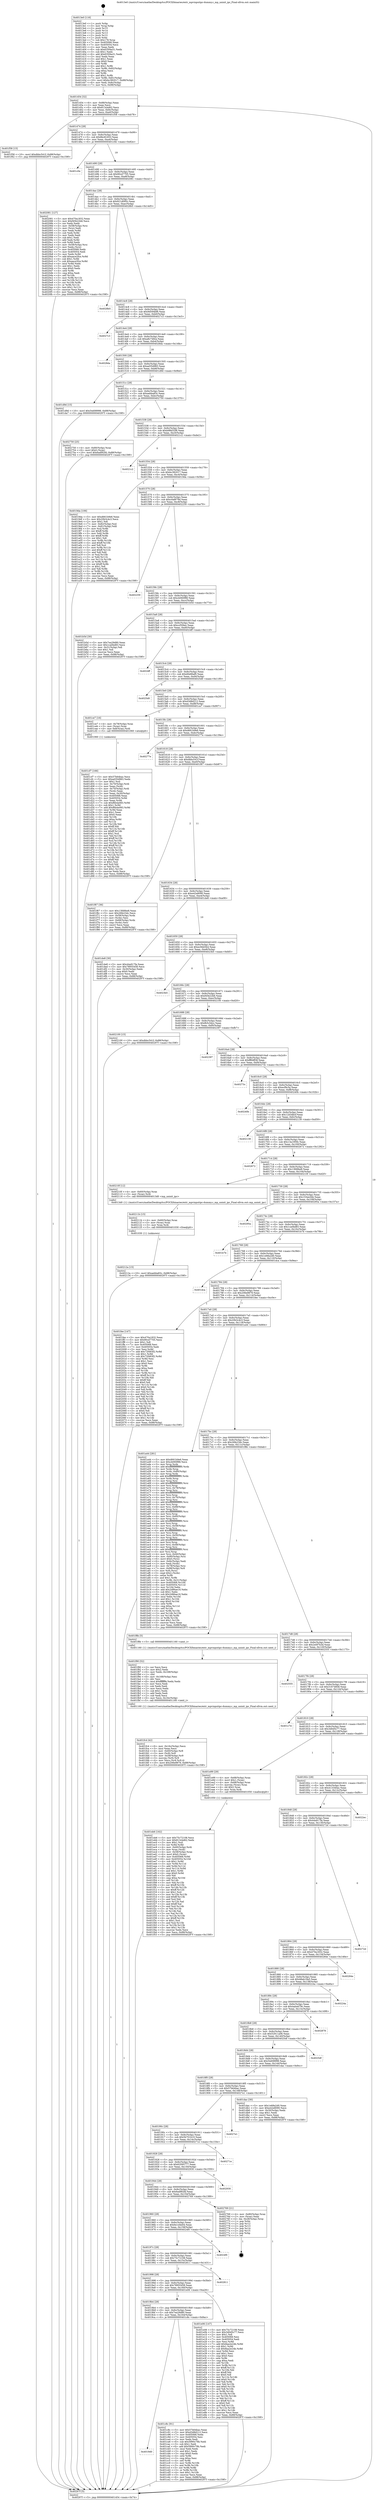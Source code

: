 digraph "0x4013e0" {
  label = "0x4013e0 (/mnt/c/Users/mathe/Desktop/tcc/POCII/binaries/extr_mpvinputipc-dummy.c_mp_uninit_ipc_Final-ollvm.out::main(0))"
  labelloc = "t"
  node[shape=record]

  Entry [label="",width=0.3,height=0.3,shape=circle,fillcolor=black,style=filled]
  "0x401454" [label="{
     0x401454 [32]\l
     | [instrs]\l
     &nbsp;&nbsp;0x401454 \<+6\>: mov -0x88(%rbp),%eax\l
     &nbsp;&nbsp;0x40145a \<+2\>: mov %eax,%ecx\l
     &nbsp;&nbsp;0x40145c \<+6\>: sub $0x813cbd62,%ecx\l
     &nbsp;&nbsp;0x401462 \<+6\>: mov %eax,-0x9c(%rbp)\l
     &nbsp;&nbsp;0x401468 \<+6\>: mov %ecx,-0xa0(%rbp)\l
     &nbsp;&nbsp;0x40146e \<+6\>: je 0000000000401f58 \<main+0xb78\>\l
  }"]
  "0x401f58" [label="{
     0x401f58 [15]\l
     | [instrs]\l
     &nbsp;&nbsp;0x401f58 \<+10\>: movl $0xdbbc541f,-0x88(%rbp)\l
     &nbsp;&nbsp;0x401f62 \<+5\>: jmp 000000000040297f \<main+0x159f\>\l
  }"]
  "0x401474" [label="{
     0x401474 [28]\l
     | [instrs]\l
     &nbsp;&nbsp;0x401474 \<+5\>: jmp 0000000000401479 \<main+0x99\>\l
     &nbsp;&nbsp;0x401479 \<+6\>: mov -0x9c(%rbp),%eax\l
     &nbsp;&nbsp;0x40147f \<+5\>: sub $0x8bc81653,%eax\l
     &nbsp;&nbsp;0x401484 \<+6\>: mov %eax,-0xa4(%rbp)\l
     &nbsp;&nbsp;0x40148a \<+6\>: je 0000000000401c0e \<main+0x82e\>\l
  }"]
  Exit [label="",width=0.3,height=0.3,shape=circle,fillcolor=black,style=filled,peripheries=2]
  "0x401c0e" [label="{
     0x401c0e\l
  }", style=dashed]
  "0x401490" [label="{
     0x401490 [28]\l
     | [instrs]\l
     &nbsp;&nbsp;0x401490 \<+5\>: jmp 0000000000401495 \<main+0xb5\>\l
     &nbsp;&nbsp;0x401495 \<+6\>: mov -0x9c(%rbp),%eax\l
     &nbsp;&nbsp;0x40149b \<+5\>: sub $0x90cd7705,%eax\l
     &nbsp;&nbsp;0x4014a0 \<+6\>: mov %eax,-0xa8(%rbp)\l
     &nbsp;&nbsp;0x4014a6 \<+6\>: je 0000000000402081 \<main+0xca1\>\l
  }"]
  "0x40212a" [label="{
     0x40212a [15]\l
     | [instrs]\l
     &nbsp;&nbsp;0x40212a \<+10\>: movl $0xaebba83c,-0x88(%rbp)\l
     &nbsp;&nbsp;0x402134 \<+5\>: jmp 000000000040297f \<main+0x159f\>\l
  }"]
  "0x402081" [label="{
     0x402081 [127]\l
     | [instrs]\l
     &nbsp;&nbsp;0x402081 \<+5\>: mov $0x470a1832,%eax\l
     &nbsp;&nbsp;0x402086 \<+5\>: mov $0xf45b22b6,%ecx\l
     &nbsp;&nbsp;0x40208b \<+2\>: xor %edx,%edx\l
     &nbsp;&nbsp;0x40208d \<+4\>: mov -0x58(%rbp),%rsi\l
     &nbsp;&nbsp;0x402091 \<+2\>: mov (%rsi),%edi\l
     &nbsp;&nbsp;0x402093 \<+3\>: mov %edx,%r8d\l
     &nbsp;&nbsp;0x402096 \<+3\>: sub %edi,%r8d\l
     &nbsp;&nbsp;0x402099 \<+2\>: mov %edx,%edi\l
     &nbsp;&nbsp;0x40209b \<+3\>: sub $0x1,%edi\l
     &nbsp;&nbsp;0x40209e \<+3\>: add %edi,%r8d\l
     &nbsp;&nbsp;0x4020a1 \<+3\>: sub %r8d,%edx\l
     &nbsp;&nbsp;0x4020a4 \<+4\>: mov -0x58(%rbp),%rsi\l
     &nbsp;&nbsp;0x4020a8 \<+2\>: mov %edx,(%rsi)\l
     &nbsp;&nbsp;0x4020aa \<+7\>: mov 0x405068,%edx\l
     &nbsp;&nbsp;0x4020b1 \<+7\>: mov 0x405054,%edi\l
     &nbsp;&nbsp;0x4020b8 \<+3\>: mov %edx,%r8d\l
     &nbsp;&nbsp;0x4020bb \<+7\>: add $0xaace2fce,%r8d\l
     &nbsp;&nbsp;0x4020c2 \<+4\>: sub $0x1,%r8d\l
     &nbsp;&nbsp;0x4020c6 \<+7\>: sub $0xaace2fce,%r8d\l
     &nbsp;&nbsp;0x4020cd \<+4\>: imul %r8d,%edx\l
     &nbsp;&nbsp;0x4020d1 \<+3\>: and $0x1,%edx\l
     &nbsp;&nbsp;0x4020d4 \<+3\>: cmp $0x0,%edx\l
     &nbsp;&nbsp;0x4020d7 \<+4\>: sete %r9b\l
     &nbsp;&nbsp;0x4020db \<+3\>: cmp $0xa,%edi\l
     &nbsp;&nbsp;0x4020de \<+4\>: setl %r10b\l
     &nbsp;&nbsp;0x4020e2 \<+3\>: mov %r9b,%r11b\l
     &nbsp;&nbsp;0x4020e5 \<+3\>: and %r10b,%r11b\l
     &nbsp;&nbsp;0x4020e8 \<+3\>: xor %r10b,%r9b\l
     &nbsp;&nbsp;0x4020eb \<+3\>: or %r9b,%r11b\l
     &nbsp;&nbsp;0x4020ee \<+4\>: test $0x1,%r11b\l
     &nbsp;&nbsp;0x4020f2 \<+3\>: cmovne %ecx,%eax\l
     &nbsp;&nbsp;0x4020f5 \<+6\>: mov %eax,-0x88(%rbp)\l
     &nbsp;&nbsp;0x4020fb \<+5\>: jmp 000000000040297f \<main+0x159f\>\l
  }"]
  "0x4014ac" [label="{
     0x4014ac [28]\l
     | [instrs]\l
     &nbsp;&nbsp;0x4014ac \<+5\>: jmp 00000000004014b1 \<main+0xd1\>\l
     &nbsp;&nbsp;0x4014b1 \<+6\>: mov -0x9c(%rbp),%eax\l
     &nbsp;&nbsp;0x4014b7 \<+5\>: sub $0x921d095c,%eax\l
     &nbsp;&nbsp;0x4014bc \<+6\>: mov %eax,-0xac(%rbp)\l
     &nbsp;&nbsp;0x4014c2 \<+6\>: je 00000000004028b5 \<main+0x14d5\>\l
  }"]
  "0x40211b" [label="{
     0x40211b [15]\l
     | [instrs]\l
     &nbsp;&nbsp;0x40211b \<+4\>: mov -0x60(%rbp),%rax\l
     &nbsp;&nbsp;0x40211f \<+3\>: mov (%rax),%rax\l
     &nbsp;&nbsp;0x402122 \<+3\>: mov %rax,%rdi\l
     &nbsp;&nbsp;0x402125 \<+5\>: call 0000000000401030 \<free@plt\>\l
     | [calls]\l
     &nbsp;&nbsp;0x401030 \{1\} (unknown)\l
  }"]
  "0x4028b5" [label="{
     0x4028b5\l
  }", style=dashed]
  "0x4014c8" [label="{
     0x4014c8 [28]\l
     | [instrs]\l
     &nbsp;&nbsp;0x4014c8 \<+5\>: jmp 00000000004014cd \<main+0xed\>\l
     &nbsp;&nbsp;0x4014cd \<+6\>: mov -0x9c(%rbp),%eax\l
     &nbsp;&nbsp;0x4014d3 \<+5\>: sub $0x9d594bf6,%eax\l
     &nbsp;&nbsp;0x4014d8 \<+6\>: mov %eax,-0xb0(%rbp)\l
     &nbsp;&nbsp;0x4014de \<+6\>: je 00000000004027c3 \<main+0x13e3\>\l
  }"]
  "0x401fc4" [label="{
     0x401fc4 [42]\l
     | [instrs]\l
     &nbsp;&nbsp;0x401fc4 \<+6\>: mov -0x16c(%rbp),%ecx\l
     &nbsp;&nbsp;0x401fca \<+3\>: imul %eax,%ecx\l
     &nbsp;&nbsp;0x401fcd \<+4\>: mov -0x60(%rbp),%r8\l
     &nbsp;&nbsp;0x401fd1 \<+3\>: mov (%r8),%r8\l
     &nbsp;&nbsp;0x401fd4 \<+4\>: mov -0x58(%rbp),%r9\l
     &nbsp;&nbsp;0x401fd8 \<+3\>: movslq (%r9),%r9\l
     &nbsp;&nbsp;0x401fdb \<+4\>: mov %ecx,(%r8,%r9,4)\l
     &nbsp;&nbsp;0x401fdf \<+10\>: movl $0x206e9879,-0x88(%rbp)\l
     &nbsp;&nbsp;0x401fe9 \<+5\>: jmp 000000000040297f \<main+0x159f\>\l
  }"]
  "0x4027c3" [label="{
     0x4027c3\l
  }", style=dashed]
  "0x4014e4" [label="{
     0x4014e4 [28]\l
     | [instrs]\l
     &nbsp;&nbsp;0x4014e4 \<+5\>: jmp 00000000004014e9 \<main+0x109\>\l
     &nbsp;&nbsp;0x4014e9 \<+6\>: mov -0x9c(%rbp),%eax\l
     &nbsp;&nbsp;0x4014ef \<+5\>: sub $0xa8c749ce,%eax\l
     &nbsp;&nbsp;0x4014f4 \<+6\>: mov %eax,-0xb4(%rbp)\l
     &nbsp;&nbsp;0x4014fa \<+6\>: je 00000000004028da \<main+0x14fa\>\l
  }"]
  "0x401f90" [label="{
     0x401f90 [52]\l
     | [instrs]\l
     &nbsp;&nbsp;0x401f90 \<+2\>: xor %ecx,%ecx\l
     &nbsp;&nbsp;0x401f92 \<+5\>: mov $0x2,%edx\l
     &nbsp;&nbsp;0x401f97 \<+6\>: mov %edx,-0x168(%rbp)\l
     &nbsp;&nbsp;0x401f9d \<+1\>: cltd\l
     &nbsp;&nbsp;0x401f9e \<+6\>: mov -0x168(%rbp),%esi\l
     &nbsp;&nbsp;0x401fa4 \<+2\>: idiv %esi\l
     &nbsp;&nbsp;0x401fa6 \<+6\>: imul $0xfffffffe,%edx,%edx\l
     &nbsp;&nbsp;0x401fac \<+2\>: mov %ecx,%edi\l
     &nbsp;&nbsp;0x401fae \<+2\>: sub %edx,%edi\l
     &nbsp;&nbsp;0x401fb0 \<+2\>: mov %ecx,%edx\l
     &nbsp;&nbsp;0x401fb2 \<+3\>: sub $0x1,%edx\l
     &nbsp;&nbsp;0x401fb5 \<+2\>: add %edx,%edi\l
     &nbsp;&nbsp;0x401fb7 \<+2\>: sub %edi,%ecx\l
     &nbsp;&nbsp;0x401fb9 \<+6\>: mov %ecx,-0x16c(%rbp)\l
     &nbsp;&nbsp;0x401fbf \<+5\>: call 0000000000401160 \<next_i\>\l
     | [calls]\l
     &nbsp;&nbsp;0x401160 \{1\} (/mnt/c/Users/mathe/Desktop/tcc/POCII/binaries/extr_mpvinputipc-dummy.c_mp_uninit_ipc_Final-ollvm.out::next_i)\l
  }"]
  "0x4028da" [label="{
     0x4028da\l
  }", style=dashed]
  "0x401500" [label="{
     0x401500 [28]\l
     | [instrs]\l
     &nbsp;&nbsp;0x401500 \<+5\>: jmp 0000000000401505 \<main+0x125\>\l
     &nbsp;&nbsp;0x401505 \<+6\>: mov -0x9c(%rbp),%eax\l
     &nbsp;&nbsp;0x40150b \<+5\>: sub $0xad35d983,%eax\l
     &nbsp;&nbsp;0x401510 \<+6\>: mov %eax,-0xb8(%rbp)\l
     &nbsp;&nbsp;0x401516 \<+6\>: je 0000000000401d9d \<main+0x9bd\>\l
  }"]
  "0x401eb6" [label="{
     0x401eb6 [162]\l
     | [instrs]\l
     &nbsp;&nbsp;0x401eb6 \<+5\>: mov $0x75c72108,%ecx\l
     &nbsp;&nbsp;0x401ebb \<+5\>: mov $0x813cbd62,%edx\l
     &nbsp;&nbsp;0x401ec0 \<+3\>: mov $0x1,%sil\l
     &nbsp;&nbsp;0x401ec3 \<+3\>: xor %r8d,%r8d\l
     &nbsp;&nbsp;0x401ec6 \<+4\>: mov -0x60(%rbp),%rdi\l
     &nbsp;&nbsp;0x401eca \<+3\>: mov %rax,(%rdi)\l
     &nbsp;&nbsp;0x401ecd \<+4\>: mov -0x58(%rbp),%rax\l
     &nbsp;&nbsp;0x401ed1 \<+6\>: movl $0x0,(%rax)\l
     &nbsp;&nbsp;0x401ed7 \<+8\>: mov 0x405068,%r9d\l
     &nbsp;&nbsp;0x401edf \<+8\>: mov 0x405054,%r10d\l
     &nbsp;&nbsp;0x401ee7 \<+4\>: sub $0x1,%r8d\l
     &nbsp;&nbsp;0x401eeb \<+3\>: mov %r9d,%r11d\l
     &nbsp;&nbsp;0x401eee \<+3\>: add %r8d,%r11d\l
     &nbsp;&nbsp;0x401ef1 \<+4\>: imul %r11d,%r9d\l
     &nbsp;&nbsp;0x401ef5 \<+4\>: and $0x1,%r9d\l
     &nbsp;&nbsp;0x401ef9 \<+4\>: cmp $0x0,%r9d\l
     &nbsp;&nbsp;0x401efd \<+3\>: sete %bl\l
     &nbsp;&nbsp;0x401f00 \<+4\>: cmp $0xa,%r10d\l
     &nbsp;&nbsp;0x401f04 \<+4\>: setl %r14b\l
     &nbsp;&nbsp;0x401f08 \<+3\>: mov %bl,%r15b\l
     &nbsp;&nbsp;0x401f0b \<+4\>: xor $0xff,%r15b\l
     &nbsp;&nbsp;0x401f0f \<+3\>: mov %r14b,%r12b\l
     &nbsp;&nbsp;0x401f12 \<+4\>: xor $0xff,%r12b\l
     &nbsp;&nbsp;0x401f16 \<+4\>: xor $0x1,%sil\l
     &nbsp;&nbsp;0x401f1a \<+3\>: mov %r15b,%r13b\l
     &nbsp;&nbsp;0x401f1d \<+4\>: and $0xff,%r13b\l
     &nbsp;&nbsp;0x401f21 \<+3\>: and %sil,%bl\l
     &nbsp;&nbsp;0x401f24 \<+3\>: mov %r12b,%al\l
     &nbsp;&nbsp;0x401f27 \<+2\>: and $0xff,%al\l
     &nbsp;&nbsp;0x401f29 \<+3\>: and %sil,%r14b\l
     &nbsp;&nbsp;0x401f2c \<+3\>: or %bl,%r13b\l
     &nbsp;&nbsp;0x401f2f \<+3\>: or %r14b,%al\l
     &nbsp;&nbsp;0x401f32 \<+3\>: xor %al,%r13b\l
     &nbsp;&nbsp;0x401f35 \<+3\>: or %r12b,%r15b\l
     &nbsp;&nbsp;0x401f38 \<+4\>: xor $0xff,%r15b\l
     &nbsp;&nbsp;0x401f3c \<+4\>: or $0x1,%sil\l
     &nbsp;&nbsp;0x401f40 \<+3\>: and %sil,%r15b\l
     &nbsp;&nbsp;0x401f43 \<+3\>: or %r15b,%r13b\l
     &nbsp;&nbsp;0x401f46 \<+4\>: test $0x1,%r13b\l
     &nbsp;&nbsp;0x401f4a \<+3\>: cmovne %edx,%ecx\l
     &nbsp;&nbsp;0x401f4d \<+6\>: mov %ecx,-0x88(%rbp)\l
     &nbsp;&nbsp;0x401f53 \<+5\>: jmp 000000000040297f \<main+0x159f\>\l
  }"]
  "0x401d9d" [label="{
     0x401d9d [15]\l
     | [instrs]\l
     &nbsp;&nbsp;0x401d9d \<+10\>: movl $0x54d08998,-0x88(%rbp)\l
     &nbsp;&nbsp;0x401da7 \<+5\>: jmp 000000000040297f \<main+0x159f\>\l
  }"]
  "0x40151c" [label="{
     0x40151c [28]\l
     | [instrs]\l
     &nbsp;&nbsp;0x40151c \<+5\>: jmp 0000000000401521 \<main+0x141\>\l
     &nbsp;&nbsp;0x401521 \<+6\>: mov -0x9c(%rbp),%eax\l
     &nbsp;&nbsp;0x401527 \<+5\>: sub $0xaebba83c,%eax\l
     &nbsp;&nbsp;0x40152c \<+6\>: mov %eax,-0xbc(%rbp)\l
     &nbsp;&nbsp;0x401532 \<+6\>: je 0000000000402750 \<main+0x1370\>\l
  }"]
  "0x401cf7" [label="{
     0x401cf7 [166]\l
     | [instrs]\l
     &nbsp;&nbsp;0x401cf7 \<+5\>: mov $0x57b64bac,%ecx\l
     &nbsp;&nbsp;0x401cfc \<+5\>: mov $0xad35d983,%edx\l
     &nbsp;&nbsp;0x401d01 \<+3\>: mov $0x1,%sil\l
     &nbsp;&nbsp;0x401d04 \<+4\>: mov -0x70(%rbp),%rdi\l
     &nbsp;&nbsp;0x401d08 \<+2\>: mov %eax,(%rdi)\l
     &nbsp;&nbsp;0x401d0a \<+4\>: mov -0x70(%rbp),%rdi\l
     &nbsp;&nbsp;0x401d0e \<+2\>: mov (%rdi),%eax\l
     &nbsp;&nbsp;0x401d10 \<+3\>: mov %eax,-0x30(%rbp)\l
     &nbsp;&nbsp;0x401d13 \<+7\>: mov 0x405068,%eax\l
     &nbsp;&nbsp;0x401d1a \<+8\>: mov 0x405054,%r8d\l
     &nbsp;&nbsp;0x401d22 \<+3\>: mov %eax,%r9d\l
     &nbsp;&nbsp;0x401d25 \<+7\>: sub $0xf6b4a083,%r9d\l
     &nbsp;&nbsp;0x401d2c \<+4\>: sub $0x1,%r9d\l
     &nbsp;&nbsp;0x401d30 \<+7\>: add $0xf6b4a083,%r9d\l
     &nbsp;&nbsp;0x401d37 \<+4\>: imul %r9d,%eax\l
     &nbsp;&nbsp;0x401d3b \<+3\>: and $0x1,%eax\l
     &nbsp;&nbsp;0x401d3e \<+3\>: cmp $0x0,%eax\l
     &nbsp;&nbsp;0x401d41 \<+4\>: sete %r10b\l
     &nbsp;&nbsp;0x401d45 \<+4\>: cmp $0xa,%r8d\l
     &nbsp;&nbsp;0x401d49 \<+4\>: setl %r11b\l
     &nbsp;&nbsp;0x401d4d \<+3\>: mov %r10b,%bl\l
     &nbsp;&nbsp;0x401d50 \<+3\>: xor $0xff,%bl\l
     &nbsp;&nbsp;0x401d53 \<+3\>: mov %r11b,%r14b\l
     &nbsp;&nbsp;0x401d56 \<+4\>: xor $0xff,%r14b\l
     &nbsp;&nbsp;0x401d5a \<+4\>: xor $0x1,%sil\l
     &nbsp;&nbsp;0x401d5e \<+3\>: mov %bl,%r15b\l
     &nbsp;&nbsp;0x401d61 \<+4\>: and $0xff,%r15b\l
     &nbsp;&nbsp;0x401d65 \<+3\>: and %sil,%r10b\l
     &nbsp;&nbsp;0x401d68 \<+3\>: mov %r14b,%r12b\l
     &nbsp;&nbsp;0x401d6b \<+4\>: and $0xff,%r12b\l
     &nbsp;&nbsp;0x401d6f \<+3\>: and %sil,%r11b\l
     &nbsp;&nbsp;0x401d72 \<+3\>: or %r10b,%r15b\l
     &nbsp;&nbsp;0x401d75 \<+3\>: or %r11b,%r12b\l
     &nbsp;&nbsp;0x401d78 \<+3\>: xor %r12b,%r15b\l
     &nbsp;&nbsp;0x401d7b \<+3\>: or %r14b,%bl\l
     &nbsp;&nbsp;0x401d7e \<+3\>: xor $0xff,%bl\l
     &nbsp;&nbsp;0x401d81 \<+4\>: or $0x1,%sil\l
     &nbsp;&nbsp;0x401d85 \<+3\>: and %sil,%bl\l
     &nbsp;&nbsp;0x401d88 \<+3\>: or %bl,%r15b\l
     &nbsp;&nbsp;0x401d8b \<+4\>: test $0x1,%r15b\l
     &nbsp;&nbsp;0x401d8f \<+3\>: cmovne %edx,%ecx\l
     &nbsp;&nbsp;0x401d92 \<+6\>: mov %ecx,-0x88(%rbp)\l
     &nbsp;&nbsp;0x401d98 \<+5\>: jmp 000000000040297f \<main+0x159f\>\l
  }"]
  "0x402750" [label="{
     0x402750 [25]\l
     | [instrs]\l
     &nbsp;&nbsp;0x402750 \<+4\>: mov -0x80(%rbp),%rax\l
     &nbsp;&nbsp;0x402754 \<+6\>: movl $0x0,(%rax)\l
     &nbsp;&nbsp;0x40275a \<+10\>: movl $0x6adf92fd,-0x88(%rbp)\l
     &nbsp;&nbsp;0x402764 \<+5\>: jmp 000000000040297f \<main+0x159f\>\l
  }"]
  "0x401538" [label="{
     0x401538 [28]\l
     | [instrs]\l
     &nbsp;&nbsp;0x401538 \<+5\>: jmp 000000000040153d \<main+0x15d\>\l
     &nbsp;&nbsp;0x40153d \<+6\>: mov -0x9c(%rbp),%eax\l
     &nbsp;&nbsp;0x401543 \<+5\>: sub $0xb98d32f6,%eax\l
     &nbsp;&nbsp;0x401548 \<+6\>: mov %eax,-0xc0(%rbp)\l
     &nbsp;&nbsp;0x40154e \<+6\>: je 00000000004021c2 \<main+0xde2\>\l
  }"]
  "0x4019d0" [label="{
     0x4019d0\l
  }", style=dashed]
  "0x4021c2" [label="{
     0x4021c2\l
  }", style=dashed]
  "0x401554" [label="{
     0x401554 [28]\l
     | [instrs]\l
     &nbsp;&nbsp;0x401554 \<+5\>: jmp 0000000000401559 \<main+0x179\>\l
     &nbsp;&nbsp;0x401559 \<+6\>: mov -0x9c(%rbp),%eax\l
     &nbsp;&nbsp;0x40155f \<+5\>: sub $0xbc382017,%eax\l
     &nbsp;&nbsp;0x401564 \<+6\>: mov %eax,-0xc4(%rbp)\l
     &nbsp;&nbsp;0x40156a \<+6\>: je 00000000004019da \<main+0x5fa\>\l
  }"]
  "0x401c8c" [label="{
     0x401c8c [91]\l
     | [instrs]\l
     &nbsp;&nbsp;0x401c8c \<+5\>: mov $0x57b64bac,%eax\l
     &nbsp;&nbsp;0x401c91 \<+5\>: mov $0xd3d8d212,%ecx\l
     &nbsp;&nbsp;0x401c96 \<+7\>: mov 0x405068,%edx\l
     &nbsp;&nbsp;0x401c9d \<+7\>: mov 0x405054,%esi\l
     &nbsp;&nbsp;0x401ca4 \<+2\>: mov %edx,%edi\l
     &nbsp;&nbsp;0x401ca6 \<+6\>: sub $0x5990c78b,%edi\l
     &nbsp;&nbsp;0x401cac \<+3\>: sub $0x1,%edi\l
     &nbsp;&nbsp;0x401caf \<+6\>: add $0x5990c78b,%edi\l
     &nbsp;&nbsp;0x401cb5 \<+3\>: imul %edi,%edx\l
     &nbsp;&nbsp;0x401cb8 \<+3\>: and $0x1,%edx\l
     &nbsp;&nbsp;0x401cbb \<+3\>: cmp $0x0,%edx\l
     &nbsp;&nbsp;0x401cbe \<+4\>: sete %r8b\l
     &nbsp;&nbsp;0x401cc2 \<+3\>: cmp $0xa,%esi\l
     &nbsp;&nbsp;0x401cc5 \<+4\>: setl %r9b\l
     &nbsp;&nbsp;0x401cc9 \<+3\>: mov %r8b,%r10b\l
     &nbsp;&nbsp;0x401ccc \<+3\>: and %r9b,%r10b\l
     &nbsp;&nbsp;0x401ccf \<+3\>: xor %r9b,%r8b\l
     &nbsp;&nbsp;0x401cd2 \<+3\>: or %r8b,%r10b\l
     &nbsp;&nbsp;0x401cd5 \<+4\>: test $0x1,%r10b\l
     &nbsp;&nbsp;0x401cd9 \<+3\>: cmovne %ecx,%eax\l
     &nbsp;&nbsp;0x401cdc \<+6\>: mov %eax,-0x88(%rbp)\l
     &nbsp;&nbsp;0x401ce2 \<+5\>: jmp 000000000040297f \<main+0x159f\>\l
  }"]
  "0x4019da" [label="{
     0x4019da [106]\l
     | [instrs]\l
     &nbsp;&nbsp;0x4019da \<+5\>: mov $0xd661b9e6,%eax\l
     &nbsp;&nbsp;0x4019df \<+5\>: mov $0x20b3c4c3,%ecx\l
     &nbsp;&nbsp;0x4019e4 \<+2\>: mov $0x1,%dl\l
     &nbsp;&nbsp;0x4019e6 \<+7\>: mov -0x82(%rbp),%sil\l
     &nbsp;&nbsp;0x4019ed \<+7\>: mov -0x81(%rbp),%dil\l
     &nbsp;&nbsp;0x4019f4 \<+3\>: mov %sil,%r8b\l
     &nbsp;&nbsp;0x4019f7 \<+4\>: xor $0xff,%r8b\l
     &nbsp;&nbsp;0x4019fb \<+3\>: mov %dil,%r9b\l
     &nbsp;&nbsp;0x4019fe \<+4\>: xor $0xff,%r9b\l
     &nbsp;&nbsp;0x401a02 \<+3\>: xor $0x1,%dl\l
     &nbsp;&nbsp;0x401a05 \<+3\>: mov %r8b,%r10b\l
     &nbsp;&nbsp;0x401a08 \<+4\>: and $0xff,%r10b\l
     &nbsp;&nbsp;0x401a0c \<+3\>: and %dl,%sil\l
     &nbsp;&nbsp;0x401a0f \<+3\>: mov %r9b,%r11b\l
     &nbsp;&nbsp;0x401a12 \<+4\>: and $0xff,%r11b\l
     &nbsp;&nbsp;0x401a16 \<+3\>: and %dl,%dil\l
     &nbsp;&nbsp;0x401a19 \<+3\>: or %sil,%r10b\l
     &nbsp;&nbsp;0x401a1c \<+3\>: or %dil,%r11b\l
     &nbsp;&nbsp;0x401a1f \<+3\>: xor %r11b,%r10b\l
     &nbsp;&nbsp;0x401a22 \<+3\>: or %r9b,%r8b\l
     &nbsp;&nbsp;0x401a25 \<+4\>: xor $0xff,%r8b\l
     &nbsp;&nbsp;0x401a29 \<+3\>: or $0x1,%dl\l
     &nbsp;&nbsp;0x401a2c \<+3\>: and %dl,%r8b\l
     &nbsp;&nbsp;0x401a2f \<+3\>: or %r8b,%r10b\l
     &nbsp;&nbsp;0x401a32 \<+4\>: test $0x1,%r10b\l
     &nbsp;&nbsp;0x401a36 \<+3\>: cmovne %ecx,%eax\l
     &nbsp;&nbsp;0x401a39 \<+6\>: mov %eax,-0x88(%rbp)\l
     &nbsp;&nbsp;0x401a3f \<+5\>: jmp 000000000040297f \<main+0x159f\>\l
  }"]
  "0x401570" [label="{
     0x401570 [28]\l
     | [instrs]\l
     &nbsp;&nbsp;0x401570 \<+5\>: jmp 0000000000401575 \<main+0x195\>\l
     &nbsp;&nbsp;0x401575 \<+6\>: mov -0x9c(%rbp),%eax\l
     &nbsp;&nbsp;0x40157b \<+5\>: sub $0xc0af679d,%eax\l
     &nbsp;&nbsp;0x401580 \<+6\>: mov %eax,-0xc8(%rbp)\l
     &nbsp;&nbsp;0x401586 \<+6\>: je 0000000000402259 \<main+0xe79\>\l
  }"]
  "0x40297f" [label="{
     0x40297f [5]\l
     | [instrs]\l
     &nbsp;&nbsp;0x40297f \<+5\>: jmp 0000000000401454 \<main+0x74\>\l
  }"]
  "0x4013e0" [label="{
     0x4013e0 [116]\l
     | [instrs]\l
     &nbsp;&nbsp;0x4013e0 \<+1\>: push %rbp\l
     &nbsp;&nbsp;0x4013e1 \<+3\>: mov %rsp,%rbp\l
     &nbsp;&nbsp;0x4013e4 \<+2\>: push %r15\l
     &nbsp;&nbsp;0x4013e6 \<+2\>: push %r14\l
     &nbsp;&nbsp;0x4013e8 \<+2\>: push %r13\l
     &nbsp;&nbsp;0x4013ea \<+2\>: push %r12\l
     &nbsp;&nbsp;0x4013ec \<+1\>: push %rbx\l
     &nbsp;&nbsp;0x4013ed \<+7\>: sub $0x178,%rsp\l
     &nbsp;&nbsp;0x4013f4 \<+7\>: mov 0x405068,%eax\l
     &nbsp;&nbsp;0x4013fb \<+7\>: mov 0x405054,%ecx\l
     &nbsp;&nbsp;0x401402 \<+2\>: mov %eax,%edx\l
     &nbsp;&nbsp;0x401404 \<+6\>: sub $0x635f4a31,%edx\l
     &nbsp;&nbsp;0x40140a \<+3\>: sub $0x1,%edx\l
     &nbsp;&nbsp;0x40140d \<+6\>: add $0x635f4a31,%edx\l
     &nbsp;&nbsp;0x401413 \<+3\>: imul %edx,%eax\l
     &nbsp;&nbsp;0x401416 \<+3\>: and $0x1,%eax\l
     &nbsp;&nbsp;0x401419 \<+3\>: cmp $0x0,%eax\l
     &nbsp;&nbsp;0x40141c \<+4\>: sete %r8b\l
     &nbsp;&nbsp;0x401420 \<+4\>: and $0x1,%r8b\l
     &nbsp;&nbsp;0x401424 \<+7\>: mov %r8b,-0x82(%rbp)\l
     &nbsp;&nbsp;0x40142b \<+3\>: cmp $0xa,%ecx\l
     &nbsp;&nbsp;0x40142e \<+4\>: setl %r8b\l
     &nbsp;&nbsp;0x401432 \<+4\>: and $0x1,%r8b\l
     &nbsp;&nbsp;0x401436 \<+7\>: mov %r8b,-0x81(%rbp)\l
     &nbsp;&nbsp;0x40143d \<+10\>: movl $0xbc382017,-0x88(%rbp)\l
     &nbsp;&nbsp;0x401447 \<+6\>: mov %edi,-0x8c(%rbp)\l
     &nbsp;&nbsp;0x40144d \<+7\>: mov %rsi,-0x98(%rbp)\l
  }"]
  "0x4019b4" [label="{
     0x4019b4 [28]\l
     | [instrs]\l
     &nbsp;&nbsp;0x4019b4 \<+5\>: jmp 00000000004019b9 \<main+0x5d9\>\l
     &nbsp;&nbsp;0x4019b9 \<+6\>: mov -0x9c(%rbp),%eax\l
     &nbsp;&nbsp;0x4019bf \<+5\>: sub $0x7ea29d80,%eax\l
     &nbsp;&nbsp;0x4019c4 \<+6\>: mov %eax,-0x164(%rbp)\l
     &nbsp;&nbsp;0x4019ca \<+6\>: je 0000000000401c8c \<main+0x8ac\>\l
  }"]
  "0x402259" [label="{
     0x402259\l
  }", style=dashed]
  "0x40158c" [label="{
     0x40158c [28]\l
     | [instrs]\l
     &nbsp;&nbsp;0x40158c \<+5\>: jmp 0000000000401591 \<main+0x1b1\>\l
     &nbsp;&nbsp;0x401591 \<+6\>: mov -0x9c(%rbp),%eax\l
     &nbsp;&nbsp;0x401597 \<+5\>: sub $0xcb060f88,%eax\l
     &nbsp;&nbsp;0x40159c \<+6\>: mov %eax,-0xcc(%rbp)\l
     &nbsp;&nbsp;0x4015a2 \<+6\>: je 0000000000401b5d \<main+0x77d\>\l
  }"]
  "0x401e06" [label="{
     0x401e06 [147]\l
     | [instrs]\l
     &nbsp;&nbsp;0x401e06 \<+5\>: mov $0x75c72108,%eax\l
     &nbsp;&nbsp;0x401e0b \<+5\>: mov $0x3d0d5c77,%ecx\l
     &nbsp;&nbsp;0x401e10 \<+2\>: mov $0x1,%dl\l
     &nbsp;&nbsp;0x401e12 \<+7\>: mov 0x405068,%esi\l
     &nbsp;&nbsp;0x401e19 \<+7\>: mov 0x405054,%edi\l
     &nbsp;&nbsp;0x401e20 \<+3\>: mov %esi,%r8d\l
     &nbsp;&nbsp;0x401e23 \<+7\>: add $0x8aa2e24b,%r8d\l
     &nbsp;&nbsp;0x401e2a \<+4\>: sub $0x1,%r8d\l
     &nbsp;&nbsp;0x401e2e \<+7\>: sub $0x8aa2e24b,%r8d\l
     &nbsp;&nbsp;0x401e35 \<+4\>: imul %r8d,%esi\l
     &nbsp;&nbsp;0x401e39 \<+3\>: and $0x1,%esi\l
     &nbsp;&nbsp;0x401e3c \<+3\>: cmp $0x0,%esi\l
     &nbsp;&nbsp;0x401e3f \<+4\>: sete %r9b\l
     &nbsp;&nbsp;0x401e43 \<+3\>: cmp $0xa,%edi\l
     &nbsp;&nbsp;0x401e46 \<+4\>: setl %r10b\l
     &nbsp;&nbsp;0x401e4a \<+3\>: mov %r9b,%r11b\l
     &nbsp;&nbsp;0x401e4d \<+4\>: xor $0xff,%r11b\l
     &nbsp;&nbsp;0x401e51 \<+3\>: mov %r10b,%bl\l
     &nbsp;&nbsp;0x401e54 \<+3\>: xor $0xff,%bl\l
     &nbsp;&nbsp;0x401e57 \<+3\>: xor $0x0,%dl\l
     &nbsp;&nbsp;0x401e5a \<+3\>: mov %r11b,%r14b\l
     &nbsp;&nbsp;0x401e5d \<+4\>: and $0x0,%r14b\l
     &nbsp;&nbsp;0x401e61 \<+3\>: and %dl,%r9b\l
     &nbsp;&nbsp;0x401e64 \<+3\>: mov %bl,%r15b\l
     &nbsp;&nbsp;0x401e67 \<+4\>: and $0x0,%r15b\l
     &nbsp;&nbsp;0x401e6b \<+3\>: and %dl,%r10b\l
     &nbsp;&nbsp;0x401e6e \<+3\>: or %r9b,%r14b\l
     &nbsp;&nbsp;0x401e71 \<+3\>: or %r10b,%r15b\l
     &nbsp;&nbsp;0x401e74 \<+3\>: xor %r15b,%r14b\l
     &nbsp;&nbsp;0x401e77 \<+3\>: or %bl,%r11b\l
     &nbsp;&nbsp;0x401e7a \<+4\>: xor $0xff,%r11b\l
     &nbsp;&nbsp;0x401e7e \<+3\>: or $0x0,%dl\l
     &nbsp;&nbsp;0x401e81 \<+3\>: and %dl,%r11b\l
     &nbsp;&nbsp;0x401e84 \<+3\>: or %r11b,%r14b\l
     &nbsp;&nbsp;0x401e87 \<+4\>: test $0x1,%r14b\l
     &nbsp;&nbsp;0x401e8b \<+3\>: cmovne %ecx,%eax\l
     &nbsp;&nbsp;0x401e8e \<+6\>: mov %eax,-0x88(%rbp)\l
     &nbsp;&nbsp;0x401e94 \<+5\>: jmp 000000000040297f \<main+0x159f\>\l
  }"]
  "0x401b5d" [label="{
     0x401b5d [30]\l
     | [instrs]\l
     &nbsp;&nbsp;0x401b5d \<+5\>: mov $0x7ea29d80,%eax\l
     &nbsp;&nbsp;0x401b62 \<+5\>: mov $0x1ca0bd83,%ecx\l
     &nbsp;&nbsp;0x401b67 \<+3\>: mov -0x31(%rbp),%dl\l
     &nbsp;&nbsp;0x401b6a \<+3\>: test $0x1,%dl\l
     &nbsp;&nbsp;0x401b6d \<+3\>: cmovne %ecx,%eax\l
     &nbsp;&nbsp;0x401b70 \<+6\>: mov %eax,-0x88(%rbp)\l
     &nbsp;&nbsp;0x401b76 \<+5\>: jmp 000000000040297f \<main+0x159f\>\l
  }"]
  "0x4015a8" [label="{
     0x4015a8 [28]\l
     | [instrs]\l
     &nbsp;&nbsp;0x4015a8 \<+5\>: jmp 00000000004015ad \<main+0x1cd\>\l
     &nbsp;&nbsp;0x4015ad \<+6\>: mov -0x9c(%rbp),%eax\l
     &nbsp;&nbsp;0x4015b3 \<+5\>: sub $0xccf3f4ec,%eax\l
     &nbsp;&nbsp;0x4015b8 \<+6\>: mov %eax,-0xd0(%rbp)\l
     &nbsp;&nbsp;0x4015be \<+6\>: je 00000000004024ff \<main+0x111f\>\l
  }"]
  "0x401998" [label="{
     0x401998 [28]\l
     | [instrs]\l
     &nbsp;&nbsp;0x401998 \<+5\>: jmp 000000000040199d \<main+0x5bd\>\l
     &nbsp;&nbsp;0x40199d \<+6\>: mov -0x9c(%rbp),%eax\l
     &nbsp;&nbsp;0x4019a3 \<+5\>: sub $0x78955458,%eax\l
     &nbsp;&nbsp;0x4019a8 \<+6\>: mov %eax,-0x160(%rbp)\l
     &nbsp;&nbsp;0x4019ae \<+6\>: je 0000000000401e06 \<main+0xa26\>\l
  }"]
  "0x4024ff" [label="{
     0x4024ff\l
  }", style=dashed]
  "0x4015c4" [label="{
     0x4015c4 [28]\l
     | [instrs]\l
     &nbsp;&nbsp;0x4015c4 \<+5\>: jmp 00000000004015c9 \<main+0x1e9\>\l
     &nbsp;&nbsp;0x4015c9 \<+6\>: mov -0x9c(%rbp),%eax\l
     &nbsp;&nbsp;0x4015cf \<+5\>: sub $0xd0e86af0,%eax\l
     &nbsp;&nbsp;0x4015d4 \<+6\>: mov %eax,-0xd4(%rbp)\l
     &nbsp;&nbsp;0x4015da \<+6\>: je 00000000004025d0 \<main+0x11f0\>\l
  }"]
  "0x402811" [label="{
     0x402811\l
  }", style=dashed]
  "0x4025d0" [label="{
     0x4025d0\l
  }", style=dashed]
  "0x4015e0" [label="{
     0x4015e0 [28]\l
     | [instrs]\l
     &nbsp;&nbsp;0x4015e0 \<+5\>: jmp 00000000004015e5 \<main+0x205\>\l
     &nbsp;&nbsp;0x4015e5 \<+6\>: mov -0x9c(%rbp),%eax\l
     &nbsp;&nbsp;0x4015eb \<+5\>: sub $0xd3d8d212,%eax\l
     &nbsp;&nbsp;0x4015f0 \<+6\>: mov %eax,-0xd8(%rbp)\l
     &nbsp;&nbsp;0x4015f6 \<+6\>: je 0000000000401ce7 \<main+0x907\>\l
  }"]
  "0x40197c" [label="{
     0x40197c [28]\l
     | [instrs]\l
     &nbsp;&nbsp;0x40197c \<+5\>: jmp 0000000000401981 \<main+0x5a1\>\l
     &nbsp;&nbsp;0x401981 \<+6\>: mov -0x9c(%rbp),%eax\l
     &nbsp;&nbsp;0x401987 \<+5\>: sub $0x75c72108,%eax\l
     &nbsp;&nbsp;0x40198c \<+6\>: mov %eax,-0x15c(%rbp)\l
     &nbsp;&nbsp;0x401992 \<+6\>: je 0000000000402811 \<main+0x1431\>\l
  }"]
  "0x401ce7" [label="{
     0x401ce7 [16]\l
     | [instrs]\l
     &nbsp;&nbsp;0x401ce7 \<+4\>: mov -0x78(%rbp),%rax\l
     &nbsp;&nbsp;0x401ceb \<+3\>: mov (%rax),%rax\l
     &nbsp;&nbsp;0x401cee \<+4\>: mov 0x8(%rax),%rdi\l
     &nbsp;&nbsp;0x401cf2 \<+5\>: call 0000000000401060 \<atoi@plt\>\l
     | [calls]\l
     &nbsp;&nbsp;0x401060 \{1\} (unknown)\l
  }"]
  "0x4015fc" [label="{
     0x4015fc [28]\l
     | [instrs]\l
     &nbsp;&nbsp;0x4015fc \<+5\>: jmp 0000000000401601 \<main+0x221\>\l
     &nbsp;&nbsp;0x401601 \<+6\>: mov -0x9c(%rbp),%eax\l
     &nbsp;&nbsp;0x401607 \<+5\>: sub $0xd661b9e6,%eax\l
     &nbsp;&nbsp;0x40160c \<+6\>: mov %eax,-0xdc(%rbp)\l
     &nbsp;&nbsp;0x401612 \<+6\>: je 000000000040277e \<main+0x139e\>\l
  }"]
  "0x4024f0" [label="{
     0x4024f0\l
  }", style=dashed]
  "0x40277e" [label="{
     0x40277e\l
  }", style=dashed]
  "0x401618" [label="{
     0x401618 [28]\l
     | [instrs]\l
     &nbsp;&nbsp;0x401618 \<+5\>: jmp 000000000040161d \<main+0x23d\>\l
     &nbsp;&nbsp;0x40161d \<+6\>: mov -0x9c(%rbp),%eax\l
     &nbsp;&nbsp;0x401623 \<+5\>: sub $0xdbbc541f,%eax\l
     &nbsp;&nbsp;0x401628 \<+6\>: mov %eax,-0xe0(%rbp)\l
     &nbsp;&nbsp;0x40162e \<+6\>: je 0000000000401f67 \<main+0xb87\>\l
  }"]
  "0x401960" [label="{
     0x401960 [28]\l
     | [instrs]\l
     &nbsp;&nbsp;0x401960 \<+5\>: jmp 0000000000401965 \<main+0x585\>\l
     &nbsp;&nbsp;0x401965 \<+6\>: mov -0x9c(%rbp),%eax\l
     &nbsp;&nbsp;0x40196b \<+5\>: sub $0x6e1d4e04,%eax\l
     &nbsp;&nbsp;0x401970 \<+6\>: mov %eax,-0x158(%rbp)\l
     &nbsp;&nbsp;0x401976 \<+6\>: je 00000000004024f0 \<main+0x1110\>\l
  }"]
  "0x401f67" [label="{
     0x401f67 [36]\l
     | [instrs]\l
     &nbsp;&nbsp;0x401f67 \<+5\>: mov $0x13fd9be8,%eax\l
     &nbsp;&nbsp;0x401f6c \<+5\>: mov $0x26fe23dc,%ecx\l
     &nbsp;&nbsp;0x401f71 \<+4\>: mov -0x58(%rbp),%rdx\l
     &nbsp;&nbsp;0x401f75 \<+2\>: mov (%rdx),%esi\l
     &nbsp;&nbsp;0x401f77 \<+4\>: mov -0x68(%rbp),%rdx\l
     &nbsp;&nbsp;0x401f7b \<+2\>: cmp (%rdx),%esi\l
     &nbsp;&nbsp;0x401f7d \<+3\>: cmovl %ecx,%eax\l
     &nbsp;&nbsp;0x401f80 \<+6\>: mov %eax,-0x88(%rbp)\l
     &nbsp;&nbsp;0x401f86 \<+5\>: jmp 000000000040297f \<main+0x159f\>\l
  }"]
  "0x401634" [label="{
     0x401634 [28]\l
     | [instrs]\l
     &nbsp;&nbsp;0x401634 \<+5\>: jmp 0000000000401639 \<main+0x259\>\l
     &nbsp;&nbsp;0x401639 \<+6\>: mov -0x9c(%rbp),%eax\l
     &nbsp;&nbsp;0x40163f \<+5\>: sub $0xe42e8090,%eax\l
     &nbsp;&nbsp;0x401644 \<+6\>: mov %eax,-0xe4(%rbp)\l
     &nbsp;&nbsp;0x40164a \<+6\>: je 0000000000401de8 \<main+0xa08\>\l
  }"]
  "0x402769" [label="{
     0x402769 [21]\l
     | [instrs]\l
     &nbsp;&nbsp;0x402769 \<+4\>: mov -0x80(%rbp),%rax\l
     &nbsp;&nbsp;0x40276d \<+2\>: mov (%rax),%eax\l
     &nbsp;&nbsp;0x40276f \<+4\>: lea -0x28(%rbp),%rsp\l
     &nbsp;&nbsp;0x402773 \<+1\>: pop %rbx\l
     &nbsp;&nbsp;0x402774 \<+2\>: pop %r12\l
     &nbsp;&nbsp;0x402776 \<+2\>: pop %r13\l
     &nbsp;&nbsp;0x402778 \<+2\>: pop %r14\l
     &nbsp;&nbsp;0x40277a \<+2\>: pop %r15\l
     &nbsp;&nbsp;0x40277c \<+1\>: pop %rbp\l
     &nbsp;&nbsp;0x40277d \<+1\>: ret\l
  }"]
  "0x401de8" [label="{
     0x401de8 [30]\l
     | [instrs]\l
     &nbsp;&nbsp;0x401de8 \<+5\>: mov $0x44a917fa,%eax\l
     &nbsp;&nbsp;0x401ded \<+5\>: mov $0x78955458,%ecx\l
     &nbsp;&nbsp;0x401df2 \<+3\>: mov -0x30(%rbp),%edx\l
     &nbsp;&nbsp;0x401df5 \<+3\>: cmp $0x0,%edx\l
     &nbsp;&nbsp;0x401df8 \<+3\>: cmove %ecx,%eax\l
     &nbsp;&nbsp;0x401dfb \<+6\>: mov %eax,-0x88(%rbp)\l
     &nbsp;&nbsp;0x401e01 \<+5\>: jmp 000000000040297f \<main+0x159f\>\l
  }"]
  "0x401650" [label="{
     0x401650 [28]\l
     | [instrs]\l
     &nbsp;&nbsp;0x401650 \<+5\>: jmp 0000000000401655 \<main+0x275\>\l
     &nbsp;&nbsp;0x401655 \<+6\>: mov -0x9c(%rbp),%eax\l
     &nbsp;&nbsp;0x40165b \<+5\>: sub $0xec9dd3b4,%eax\l
     &nbsp;&nbsp;0x401660 \<+6\>: mov %eax,-0xe8(%rbp)\l
     &nbsp;&nbsp;0x401666 \<+6\>: je 00000000004023b5 \<main+0xfd5\>\l
  }"]
  "0x401944" [label="{
     0x401944 [28]\l
     | [instrs]\l
     &nbsp;&nbsp;0x401944 \<+5\>: jmp 0000000000401949 \<main+0x569\>\l
     &nbsp;&nbsp;0x401949 \<+6\>: mov -0x9c(%rbp),%eax\l
     &nbsp;&nbsp;0x40194f \<+5\>: sub $0x6adf92fd,%eax\l
     &nbsp;&nbsp;0x401954 \<+6\>: mov %eax,-0x154(%rbp)\l
     &nbsp;&nbsp;0x40195a \<+6\>: je 0000000000402769 \<main+0x1389\>\l
  }"]
  "0x4023b5" [label="{
     0x4023b5\l
  }", style=dashed]
  "0x40166c" [label="{
     0x40166c [28]\l
     | [instrs]\l
     &nbsp;&nbsp;0x40166c \<+5\>: jmp 0000000000401671 \<main+0x291\>\l
     &nbsp;&nbsp;0x401671 \<+6\>: mov -0x9c(%rbp),%eax\l
     &nbsp;&nbsp;0x401677 \<+5\>: sub $0xf45b22b6,%eax\l
     &nbsp;&nbsp;0x40167c \<+6\>: mov %eax,-0xec(%rbp)\l
     &nbsp;&nbsp;0x401682 \<+6\>: je 0000000000402100 \<main+0xd20\>\l
  }"]
  "0x402930" [label="{
     0x402930\l
  }", style=dashed]
  "0x402100" [label="{
     0x402100 [15]\l
     | [instrs]\l
     &nbsp;&nbsp;0x402100 \<+10\>: movl $0xdbbc541f,-0x88(%rbp)\l
     &nbsp;&nbsp;0x40210a \<+5\>: jmp 000000000040297f \<main+0x159f\>\l
  }"]
  "0x401688" [label="{
     0x401688 [28]\l
     | [instrs]\l
     &nbsp;&nbsp;0x401688 \<+5\>: jmp 000000000040168d \<main+0x2ad\>\l
     &nbsp;&nbsp;0x40168d \<+6\>: mov -0x9c(%rbp),%eax\l
     &nbsp;&nbsp;0x401693 \<+5\>: sub $0xfb5c5dcc,%eax\l
     &nbsp;&nbsp;0x401698 \<+6\>: mov %eax,-0xf0(%rbp)\l
     &nbsp;&nbsp;0x40169e \<+6\>: je 0000000000402397 \<main+0xfb7\>\l
  }"]
  "0x401928" [label="{
     0x401928 [28]\l
     | [instrs]\l
     &nbsp;&nbsp;0x401928 \<+5\>: jmp 000000000040192d \<main+0x54d\>\l
     &nbsp;&nbsp;0x40192d \<+6\>: mov -0x9c(%rbp),%eax\l
     &nbsp;&nbsp;0x401933 \<+5\>: sub $0x62095777,%eax\l
     &nbsp;&nbsp;0x401938 \<+6\>: mov %eax,-0x150(%rbp)\l
     &nbsp;&nbsp;0x40193e \<+6\>: je 0000000000402930 \<main+0x1550\>\l
  }"]
  "0x402397" [label="{
     0x402397\l
  }", style=dashed]
  "0x4016a4" [label="{
     0x4016a4 [28]\l
     | [instrs]\l
     &nbsp;&nbsp;0x4016a4 \<+5\>: jmp 00000000004016a9 \<main+0x2c9\>\l
     &nbsp;&nbsp;0x4016a9 \<+6\>: mov -0x9c(%rbp),%eax\l
     &nbsp;&nbsp;0x4016af \<+5\>: sub $0xff84ff38,%eax\l
     &nbsp;&nbsp;0x4016b4 \<+6\>: mov %eax,-0xf4(%rbp)\l
     &nbsp;&nbsp;0x4016ba \<+6\>: je 000000000040273c \<main+0x135c\>\l
  }"]
  "0x40271e" [label="{
     0x40271e\l
  }", style=dashed]
  "0x40273c" [label="{
     0x40273c\l
  }", style=dashed]
  "0x4016c0" [label="{
     0x4016c0 [28]\l
     | [instrs]\l
     &nbsp;&nbsp;0x4016c0 \<+5\>: jmp 00000000004016c5 \<main+0x2e5\>\l
     &nbsp;&nbsp;0x4016c5 \<+6\>: mov -0x9c(%rbp),%eax\l
     &nbsp;&nbsp;0x4016cb \<+5\>: sub $0xecf9c5a,%eax\l
     &nbsp;&nbsp;0x4016d0 \<+6\>: mov %eax,-0xf8(%rbp)\l
     &nbsp;&nbsp;0x4016d6 \<+6\>: je 000000000040240b \<main+0x102b\>\l
  }"]
  "0x40190c" [label="{
     0x40190c [28]\l
     | [instrs]\l
     &nbsp;&nbsp;0x40190c \<+5\>: jmp 0000000000401911 \<main+0x531\>\l
     &nbsp;&nbsp;0x401911 \<+6\>: mov -0x9c(%rbp),%eax\l
     &nbsp;&nbsp;0x401917 \<+5\>: sub $0x5b701b10,%eax\l
     &nbsp;&nbsp;0x40191c \<+6\>: mov %eax,-0x14c(%rbp)\l
     &nbsp;&nbsp;0x401922 \<+6\>: je 000000000040271e \<main+0x133e\>\l
  }"]
  "0x40240b" [label="{
     0x40240b\l
  }", style=dashed]
  "0x4016dc" [label="{
     0x4016dc [28]\l
     | [instrs]\l
     &nbsp;&nbsp;0x4016dc \<+5\>: jmp 00000000004016e1 \<main+0x301\>\l
     &nbsp;&nbsp;0x4016e1 \<+6\>: mov -0x9c(%rbp),%eax\l
     &nbsp;&nbsp;0x4016e7 \<+5\>: sub $0x12d3dbcf,%eax\l
     &nbsp;&nbsp;0x4016ec \<+6\>: mov %eax,-0xfc(%rbp)\l
     &nbsp;&nbsp;0x4016f2 \<+6\>: je 0000000000402139 \<main+0xd59\>\l
  }"]
  "0x4027e1" [label="{
     0x4027e1\l
  }", style=dashed]
  "0x402139" [label="{
     0x402139\l
  }", style=dashed]
  "0x4016f8" [label="{
     0x4016f8 [28]\l
     | [instrs]\l
     &nbsp;&nbsp;0x4016f8 \<+5\>: jmp 00000000004016fd \<main+0x31d\>\l
     &nbsp;&nbsp;0x4016fd \<+6\>: mov -0x9c(%rbp),%eax\l
     &nbsp;&nbsp;0x401703 \<+5\>: sub $0x13a1959c,%eax\l
     &nbsp;&nbsp;0x401708 \<+6\>: mov %eax,-0x100(%rbp)\l
     &nbsp;&nbsp;0x40170e \<+6\>: je 0000000000402672 \<main+0x1292\>\l
  }"]
  "0x4018f0" [label="{
     0x4018f0 [28]\l
     | [instrs]\l
     &nbsp;&nbsp;0x4018f0 \<+5\>: jmp 00000000004018f5 \<main+0x515\>\l
     &nbsp;&nbsp;0x4018f5 \<+6\>: mov -0x9c(%rbp),%eax\l
     &nbsp;&nbsp;0x4018fb \<+5\>: sub $0x57b64bac,%eax\l
     &nbsp;&nbsp;0x401900 \<+6\>: mov %eax,-0x148(%rbp)\l
     &nbsp;&nbsp;0x401906 \<+6\>: je 00000000004027e1 \<main+0x1401\>\l
  }"]
  "0x402672" [label="{
     0x402672\l
  }", style=dashed]
  "0x401714" [label="{
     0x401714 [28]\l
     | [instrs]\l
     &nbsp;&nbsp;0x401714 \<+5\>: jmp 0000000000401719 \<main+0x339\>\l
     &nbsp;&nbsp;0x401719 \<+6\>: mov -0x9c(%rbp),%eax\l
     &nbsp;&nbsp;0x40171f \<+5\>: sub $0x13fd9be8,%eax\l
     &nbsp;&nbsp;0x401724 \<+6\>: mov %eax,-0x104(%rbp)\l
     &nbsp;&nbsp;0x40172a \<+6\>: je 000000000040210f \<main+0xd2f\>\l
  }"]
  "0x401dac" [label="{
     0x401dac [30]\l
     | [instrs]\l
     &nbsp;&nbsp;0x401dac \<+5\>: mov $0x1e68a2d0,%eax\l
     &nbsp;&nbsp;0x401db1 \<+5\>: mov $0xe42e8090,%ecx\l
     &nbsp;&nbsp;0x401db6 \<+3\>: mov -0x30(%rbp),%edx\l
     &nbsp;&nbsp;0x401db9 \<+3\>: cmp $0x1,%edx\l
     &nbsp;&nbsp;0x401dbc \<+3\>: cmovl %ecx,%eax\l
     &nbsp;&nbsp;0x401dbf \<+6\>: mov %eax,-0x88(%rbp)\l
     &nbsp;&nbsp;0x401dc5 \<+5\>: jmp 000000000040297f \<main+0x159f\>\l
  }"]
  "0x40210f" [label="{
     0x40210f [12]\l
     | [instrs]\l
     &nbsp;&nbsp;0x40210f \<+4\>: mov -0x60(%rbp),%rax\l
     &nbsp;&nbsp;0x402113 \<+3\>: mov (%rax),%rdi\l
     &nbsp;&nbsp;0x402116 \<+5\>: call 00000000004013d0 \<mp_uninit_ipc\>\l
     | [calls]\l
     &nbsp;&nbsp;0x4013d0 \{1\} (/mnt/c/Users/mathe/Desktop/tcc/POCII/binaries/extr_mpvinputipc-dummy.c_mp_uninit_ipc_Final-ollvm.out::mp_uninit_ipc)\l
  }"]
  "0x401730" [label="{
     0x401730 [28]\l
     | [instrs]\l
     &nbsp;&nbsp;0x401730 \<+5\>: jmp 0000000000401735 \<main+0x355\>\l
     &nbsp;&nbsp;0x401735 \<+6\>: mov -0x9c(%rbp),%eax\l
     &nbsp;&nbsp;0x40173b \<+5\>: sub $0x153ee2bb,%eax\l
     &nbsp;&nbsp;0x401740 \<+6\>: mov %eax,-0x108(%rbp)\l
     &nbsp;&nbsp;0x401746 \<+6\>: je 000000000040295a \<main+0x157a\>\l
  }"]
  "0x4018d4" [label="{
     0x4018d4 [28]\l
     | [instrs]\l
     &nbsp;&nbsp;0x4018d4 \<+5\>: jmp 00000000004018d9 \<main+0x4f9\>\l
     &nbsp;&nbsp;0x4018d9 \<+6\>: mov -0x9c(%rbp),%eax\l
     &nbsp;&nbsp;0x4018df \<+5\>: sub $0x54d08998,%eax\l
     &nbsp;&nbsp;0x4018e4 \<+6\>: mov %eax,-0x144(%rbp)\l
     &nbsp;&nbsp;0x4018ea \<+6\>: je 0000000000401dac \<main+0x9cc\>\l
  }"]
  "0x40295a" [label="{
     0x40295a\l
  }", style=dashed]
  "0x40174c" [label="{
     0x40174c [28]\l
     | [instrs]\l
     &nbsp;&nbsp;0x40174c \<+5\>: jmp 0000000000401751 \<main+0x371\>\l
     &nbsp;&nbsp;0x401751 \<+6\>: mov -0x9c(%rbp),%eax\l
     &nbsp;&nbsp;0x401757 \<+5\>: sub $0x1ca0bd83,%eax\l
     &nbsp;&nbsp;0x40175c \<+6\>: mov %eax,-0x10c(%rbp)\l
     &nbsp;&nbsp;0x401762 \<+6\>: je 0000000000401b7b \<main+0x79b\>\l
  }"]
  "0x4025df" [label="{
     0x4025df\l
  }", style=dashed]
  "0x401b7b" [label="{
     0x401b7b\l
  }", style=dashed]
  "0x401768" [label="{
     0x401768 [28]\l
     | [instrs]\l
     &nbsp;&nbsp;0x401768 \<+5\>: jmp 000000000040176d \<main+0x38d\>\l
     &nbsp;&nbsp;0x40176d \<+6\>: mov -0x9c(%rbp),%eax\l
     &nbsp;&nbsp;0x401773 \<+5\>: sub $0x1e68a2d0,%eax\l
     &nbsp;&nbsp;0x401778 \<+6\>: mov %eax,-0x110(%rbp)\l
     &nbsp;&nbsp;0x40177e \<+6\>: je 0000000000401dca \<main+0x9ea\>\l
  }"]
  "0x4018b8" [label="{
     0x4018b8 [28]\l
     | [instrs]\l
     &nbsp;&nbsp;0x4018b8 \<+5\>: jmp 00000000004018bd \<main+0x4dd\>\l
     &nbsp;&nbsp;0x4018bd \<+6\>: mov -0x9c(%rbp),%eax\l
     &nbsp;&nbsp;0x4018c3 \<+5\>: sub $0x52911a06,%eax\l
     &nbsp;&nbsp;0x4018c8 \<+6\>: mov %eax,-0x140(%rbp)\l
     &nbsp;&nbsp;0x4018ce \<+6\>: je 00000000004025df \<main+0x11ff\>\l
  }"]
  "0x401dca" [label="{
     0x401dca\l
  }", style=dashed]
  "0x401784" [label="{
     0x401784 [28]\l
     | [instrs]\l
     &nbsp;&nbsp;0x401784 \<+5\>: jmp 0000000000401789 \<main+0x3a9\>\l
     &nbsp;&nbsp;0x401789 \<+6\>: mov -0x9c(%rbp),%eax\l
     &nbsp;&nbsp;0x40178f \<+5\>: sub $0x206e9879,%eax\l
     &nbsp;&nbsp;0x401794 \<+6\>: mov %eax,-0x114(%rbp)\l
     &nbsp;&nbsp;0x40179a \<+6\>: je 0000000000401fee \<main+0xc0e\>\l
  }"]
  "0x402878" [label="{
     0x402878\l
  }", style=dashed]
  "0x401fee" [label="{
     0x401fee [147]\l
     | [instrs]\l
     &nbsp;&nbsp;0x401fee \<+5\>: mov $0x470a1832,%eax\l
     &nbsp;&nbsp;0x401ff3 \<+5\>: mov $0x90cd7705,%ecx\l
     &nbsp;&nbsp;0x401ff8 \<+2\>: mov $0x1,%dl\l
     &nbsp;&nbsp;0x401ffa \<+7\>: mov 0x405068,%esi\l
     &nbsp;&nbsp;0x402001 \<+7\>: mov 0x405054,%edi\l
     &nbsp;&nbsp;0x402008 \<+3\>: mov %esi,%r8d\l
     &nbsp;&nbsp;0x40200b \<+7\>: add $0x72f483f2,%r8d\l
     &nbsp;&nbsp;0x402012 \<+4\>: sub $0x1,%r8d\l
     &nbsp;&nbsp;0x402016 \<+7\>: sub $0x72f483f2,%r8d\l
     &nbsp;&nbsp;0x40201d \<+4\>: imul %r8d,%esi\l
     &nbsp;&nbsp;0x402021 \<+3\>: and $0x1,%esi\l
     &nbsp;&nbsp;0x402024 \<+3\>: cmp $0x0,%esi\l
     &nbsp;&nbsp;0x402027 \<+4\>: sete %r9b\l
     &nbsp;&nbsp;0x40202b \<+3\>: cmp $0xa,%edi\l
     &nbsp;&nbsp;0x40202e \<+4\>: setl %r10b\l
     &nbsp;&nbsp;0x402032 \<+3\>: mov %r9b,%r11b\l
     &nbsp;&nbsp;0x402035 \<+4\>: xor $0xff,%r11b\l
     &nbsp;&nbsp;0x402039 \<+3\>: mov %r10b,%bl\l
     &nbsp;&nbsp;0x40203c \<+3\>: xor $0xff,%bl\l
     &nbsp;&nbsp;0x40203f \<+3\>: xor $0x0,%dl\l
     &nbsp;&nbsp;0x402042 \<+3\>: mov %r11b,%r14b\l
     &nbsp;&nbsp;0x402045 \<+4\>: and $0x0,%r14b\l
     &nbsp;&nbsp;0x402049 \<+3\>: and %dl,%r9b\l
     &nbsp;&nbsp;0x40204c \<+3\>: mov %bl,%r15b\l
     &nbsp;&nbsp;0x40204f \<+4\>: and $0x0,%r15b\l
     &nbsp;&nbsp;0x402053 \<+3\>: and %dl,%r10b\l
     &nbsp;&nbsp;0x402056 \<+3\>: or %r9b,%r14b\l
     &nbsp;&nbsp;0x402059 \<+3\>: or %r10b,%r15b\l
     &nbsp;&nbsp;0x40205c \<+3\>: xor %r15b,%r14b\l
     &nbsp;&nbsp;0x40205f \<+3\>: or %bl,%r11b\l
     &nbsp;&nbsp;0x402062 \<+4\>: xor $0xff,%r11b\l
     &nbsp;&nbsp;0x402066 \<+3\>: or $0x0,%dl\l
     &nbsp;&nbsp;0x402069 \<+3\>: and %dl,%r11b\l
     &nbsp;&nbsp;0x40206c \<+3\>: or %r11b,%r14b\l
     &nbsp;&nbsp;0x40206f \<+4\>: test $0x1,%r14b\l
     &nbsp;&nbsp;0x402073 \<+3\>: cmovne %ecx,%eax\l
     &nbsp;&nbsp;0x402076 \<+6\>: mov %eax,-0x88(%rbp)\l
     &nbsp;&nbsp;0x40207c \<+5\>: jmp 000000000040297f \<main+0x159f\>\l
  }"]
  "0x4017a0" [label="{
     0x4017a0 [28]\l
     | [instrs]\l
     &nbsp;&nbsp;0x4017a0 \<+5\>: jmp 00000000004017a5 \<main+0x3c5\>\l
     &nbsp;&nbsp;0x4017a5 \<+6\>: mov -0x9c(%rbp),%eax\l
     &nbsp;&nbsp;0x4017ab \<+5\>: sub $0x20b3c4c3,%eax\l
     &nbsp;&nbsp;0x4017b0 \<+6\>: mov %eax,-0x118(%rbp)\l
     &nbsp;&nbsp;0x4017b6 \<+6\>: je 0000000000401a44 \<main+0x664\>\l
  }"]
  "0x40189c" [label="{
     0x40189c [28]\l
     | [instrs]\l
     &nbsp;&nbsp;0x40189c \<+5\>: jmp 00000000004018a1 \<main+0x4c1\>\l
     &nbsp;&nbsp;0x4018a1 \<+6\>: mov -0x9c(%rbp),%eax\l
     &nbsp;&nbsp;0x4018a7 \<+5\>: sub $0x4ab4d79c,%eax\l
     &nbsp;&nbsp;0x4018ac \<+6\>: mov %eax,-0x13c(%rbp)\l
     &nbsp;&nbsp;0x4018b2 \<+6\>: je 0000000000402878 \<main+0x1498\>\l
  }"]
  "0x401a44" [label="{
     0x401a44 [281]\l
     | [instrs]\l
     &nbsp;&nbsp;0x401a44 \<+5\>: mov $0xd661b9e6,%eax\l
     &nbsp;&nbsp;0x401a49 \<+5\>: mov $0xcb060f88,%ecx\l
     &nbsp;&nbsp;0x401a4e \<+3\>: mov %rsp,%rdx\l
     &nbsp;&nbsp;0x401a51 \<+4\>: add $0xfffffffffffffff0,%rdx\l
     &nbsp;&nbsp;0x401a55 \<+3\>: mov %rdx,%rsp\l
     &nbsp;&nbsp;0x401a58 \<+4\>: mov %rdx,-0x80(%rbp)\l
     &nbsp;&nbsp;0x401a5c \<+3\>: mov %rsp,%rdx\l
     &nbsp;&nbsp;0x401a5f \<+4\>: add $0xfffffffffffffff0,%rdx\l
     &nbsp;&nbsp;0x401a63 \<+3\>: mov %rdx,%rsp\l
     &nbsp;&nbsp;0x401a66 \<+3\>: mov %rsp,%rsi\l
     &nbsp;&nbsp;0x401a69 \<+4\>: add $0xfffffffffffffff0,%rsi\l
     &nbsp;&nbsp;0x401a6d \<+3\>: mov %rsi,%rsp\l
     &nbsp;&nbsp;0x401a70 \<+4\>: mov %rsi,-0x78(%rbp)\l
     &nbsp;&nbsp;0x401a74 \<+3\>: mov %rsp,%rsi\l
     &nbsp;&nbsp;0x401a77 \<+4\>: add $0xfffffffffffffff0,%rsi\l
     &nbsp;&nbsp;0x401a7b \<+3\>: mov %rsi,%rsp\l
     &nbsp;&nbsp;0x401a7e \<+4\>: mov %rsi,-0x70(%rbp)\l
     &nbsp;&nbsp;0x401a82 \<+3\>: mov %rsp,%rsi\l
     &nbsp;&nbsp;0x401a85 \<+4\>: add $0xfffffffffffffff0,%rsi\l
     &nbsp;&nbsp;0x401a89 \<+3\>: mov %rsi,%rsp\l
     &nbsp;&nbsp;0x401a8c \<+4\>: mov %rsi,-0x68(%rbp)\l
     &nbsp;&nbsp;0x401a90 \<+3\>: mov %rsp,%rsi\l
     &nbsp;&nbsp;0x401a93 \<+4\>: add $0xfffffffffffffff0,%rsi\l
     &nbsp;&nbsp;0x401a97 \<+3\>: mov %rsi,%rsp\l
     &nbsp;&nbsp;0x401a9a \<+4\>: mov %rsi,-0x60(%rbp)\l
     &nbsp;&nbsp;0x401a9e \<+3\>: mov %rsp,%rsi\l
     &nbsp;&nbsp;0x401aa1 \<+4\>: add $0xfffffffffffffff0,%rsi\l
     &nbsp;&nbsp;0x401aa5 \<+3\>: mov %rsi,%rsp\l
     &nbsp;&nbsp;0x401aa8 \<+4\>: mov %rsi,-0x58(%rbp)\l
     &nbsp;&nbsp;0x401aac \<+3\>: mov %rsp,%rsi\l
     &nbsp;&nbsp;0x401aaf \<+4\>: add $0xfffffffffffffff0,%rsi\l
     &nbsp;&nbsp;0x401ab3 \<+3\>: mov %rsi,%rsp\l
     &nbsp;&nbsp;0x401ab6 \<+4\>: mov %rsi,-0x50(%rbp)\l
     &nbsp;&nbsp;0x401aba \<+3\>: mov %rsp,%rsi\l
     &nbsp;&nbsp;0x401abd \<+4\>: add $0xfffffffffffffff0,%rsi\l
     &nbsp;&nbsp;0x401ac1 \<+3\>: mov %rsi,%rsp\l
     &nbsp;&nbsp;0x401ac4 \<+4\>: mov %rsi,-0x48(%rbp)\l
     &nbsp;&nbsp;0x401ac8 \<+3\>: mov %rsp,%rsi\l
     &nbsp;&nbsp;0x401acb \<+4\>: add $0xfffffffffffffff0,%rsi\l
     &nbsp;&nbsp;0x401acf \<+3\>: mov %rsi,%rsp\l
     &nbsp;&nbsp;0x401ad2 \<+4\>: mov %rsi,-0x40(%rbp)\l
     &nbsp;&nbsp;0x401ad6 \<+4\>: mov -0x80(%rbp),%rsi\l
     &nbsp;&nbsp;0x401ada \<+6\>: movl $0x0,(%rsi)\l
     &nbsp;&nbsp;0x401ae0 \<+6\>: mov -0x8c(%rbp),%edi\l
     &nbsp;&nbsp;0x401ae6 \<+2\>: mov %edi,(%rdx)\l
     &nbsp;&nbsp;0x401ae8 \<+4\>: mov -0x78(%rbp),%rsi\l
     &nbsp;&nbsp;0x401aec \<+7\>: mov -0x98(%rbp),%r8\l
     &nbsp;&nbsp;0x401af3 \<+3\>: mov %r8,(%rsi)\l
     &nbsp;&nbsp;0x401af6 \<+3\>: cmpl $0x2,(%rdx)\l
     &nbsp;&nbsp;0x401af9 \<+4\>: setne %r9b\l
     &nbsp;&nbsp;0x401afd \<+4\>: and $0x1,%r9b\l
     &nbsp;&nbsp;0x401b01 \<+4\>: mov %r9b,-0x31(%rbp)\l
     &nbsp;&nbsp;0x401b05 \<+8\>: mov 0x405068,%r10d\l
     &nbsp;&nbsp;0x401b0d \<+8\>: mov 0x405054,%r11d\l
     &nbsp;&nbsp;0x401b15 \<+3\>: mov %r10d,%ebx\l
     &nbsp;&nbsp;0x401b18 \<+6\>: add $0x2d86ae16,%ebx\l
     &nbsp;&nbsp;0x401b1e \<+3\>: sub $0x1,%ebx\l
     &nbsp;&nbsp;0x401b21 \<+6\>: sub $0x2d86ae16,%ebx\l
     &nbsp;&nbsp;0x401b27 \<+4\>: imul %ebx,%r10d\l
     &nbsp;&nbsp;0x401b2b \<+4\>: and $0x1,%r10d\l
     &nbsp;&nbsp;0x401b2f \<+4\>: cmp $0x0,%r10d\l
     &nbsp;&nbsp;0x401b33 \<+4\>: sete %r9b\l
     &nbsp;&nbsp;0x401b37 \<+4\>: cmp $0xa,%r11d\l
     &nbsp;&nbsp;0x401b3b \<+4\>: setl %r14b\l
     &nbsp;&nbsp;0x401b3f \<+3\>: mov %r9b,%r15b\l
     &nbsp;&nbsp;0x401b42 \<+3\>: and %r14b,%r15b\l
     &nbsp;&nbsp;0x401b45 \<+3\>: xor %r14b,%r9b\l
     &nbsp;&nbsp;0x401b48 \<+3\>: or %r9b,%r15b\l
     &nbsp;&nbsp;0x401b4b \<+4\>: test $0x1,%r15b\l
     &nbsp;&nbsp;0x401b4f \<+3\>: cmovne %ecx,%eax\l
     &nbsp;&nbsp;0x401b52 \<+6\>: mov %eax,-0x88(%rbp)\l
     &nbsp;&nbsp;0x401b58 \<+5\>: jmp 000000000040297f \<main+0x159f\>\l
  }"]
  "0x4017bc" [label="{
     0x4017bc [28]\l
     | [instrs]\l
     &nbsp;&nbsp;0x4017bc \<+5\>: jmp 00000000004017c1 \<main+0x3e1\>\l
     &nbsp;&nbsp;0x4017c1 \<+6\>: mov -0x9c(%rbp),%eax\l
     &nbsp;&nbsp;0x4017c7 \<+5\>: sub $0x26fe23dc,%eax\l
     &nbsp;&nbsp;0x4017cc \<+6\>: mov %eax,-0x11c(%rbp)\l
     &nbsp;&nbsp;0x4017d2 \<+6\>: je 0000000000401f8b \<main+0xbab\>\l
  }"]
  "0x40224a" [label="{
     0x40224a\l
  }", style=dashed]
  "0x401880" [label="{
     0x401880 [28]\l
     | [instrs]\l
     &nbsp;&nbsp;0x401880 \<+5\>: jmp 0000000000401885 \<main+0x4a5\>\l
     &nbsp;&nbsp;0x401885 \<+6\>: mov -0x9c(%rbp),%eax\l
     &nbsp;&nbsp;0x40188b \<+5\>: sub $0x48ab19a5,%eax\l
     &nbsp;&nbsp;0x401890 \<+6\>: mov %eax,-0x138(%rbp)\l
     &nbsp;&nbsp;0x401896 \<+6\>: je 000000000040224a \<main+0xe6a\>\l
  }"]
  "0x401f8b" [label="{
     0x401f8b [5]\l
     | [instrs]\l
     &nbsp;&nbsp;0x401f8b \<+5\>: call 0000000000401160 \<next_i\>\l
     | [calls]\l
     &nbsp;&nbsp;0x401160 \{1\} (/mnt/c/Users/mathe/Desktop/tcc/POCII/binaries/extr_mpvinputipc-dummy.c_mp_uninit_ipc_Final-ollvm.out::next_i)\l
  }"]
  "0x4017d8" [label="{
     0x4017d8 [28]\l
     | [instrs]\l
     &nbsp;&nbsp;0x4017d8 \<+5\>: jmp 00000000004017dd \<main+0x3fd\>\l
     &nbsp;&nbsp;0x4017dd \<+6\>: mov -0x9c(%rbp),%eax\l
     &nbsp;&nbsp;0x4017e3 \<+5\>: sub $0x2e0f7b3d,%eax\l
     &nbsp;&nbsp;0x4017e8 \<+6\>: mov %eax,-0x120(%rbp)\l
     &nbsp;&nbsp;0x4017ee \<+6\>: je 0000000000402555 \<main+0x1175\>\l
  }"]
  "0x40284e" [label="{
     0x40284e\l
  }", style=dashed]
  "0x402555" [label="{
     0x402555\l
  }", style=dashed]
  "0x4017f4" [label="{
     0x4017f4 [28]\l
     | [instrs]\l
     &nbsp;&nbsp;0x4017f4 \<+5\>: jmp 00000000004017f9 \<main+0x419\>\l
     &nbsp;&nbsp;0x4017f9 \<+6\>: mov -0x9c(%rbp),%eax\l
     &nbsp;&nbsp;0x4017ff \<+5\>: sub $0x31674858,%eax\l
     &nbsp;&nbsp;0x401804 \<+6\>: mov %eax,-0x124(%rbp)\l
     &nbsp;&nbsp;0x40180a \<+6\>: je 0000000000401c7d \<main+0x89d\>\l
  }"]
  "0x401864" [label="{
     0x401864 [28]\l
     | [instrs]\l
     &nbsp;&nbsp;0x401864 \<+5\>: jmp 0000000000401869 \<main+0x489\>\l
     &nbsp;&nbsp;0x401869 \<+6\>: mov -0x9c(%rbp),%eax\l
     &nbsp;&nbsp;0x40186f \<+5\>: sub $0x470a1832,%eax\l
     &nbsp;&nbsp;0x401874 \<+6\>: mov %eax,-0x134(%rbp)\l
     &nbsp;&nbsp;0x40187a \<+6\>: je 000000000040284e \<main+0x146e\>\l
  }"]
  "0x401c7d" [label="{
     0x401c7d\l
  }", style=dashed]
  "0x401810" [label="{
     0x401810 [28]\l
     | [instrs]\l
     &nbsp;&nbsp;0x401810 \<+5\>: jmp 0000000000401815 \<main+0x435\>\l
     &nbsp;&nbsp;0x401815 \<+6\>: mov -0x9c(%rbp),%eax\l
     &nbsp;&nbsp;0x40181b \<+5\>: sub $0x3d0d5c77,%eax\l
     &nbsp;&nbsp;0x401820 \<+6\>: mov %eax,-0x128(%rbp)\l
     &nbsp;&nbsp;0x401826 \<+6\>: je 0000000000401e99 \<main+0xab9\>\l
  }"]
  "0x40272d" [label="{
     0x40272d\l
  }", style=dashed]
  "0x401e99" [label="{
     0x401e99 [29]\l
     | [instrs]\l
     &nbsp;&nbsp;0x401e99 \<+4\>: mov -0x68(%rbp),%rax\l
     &nbsp;&nbsp;0x401e9d \<+6\>: movl $0x1,(%rax)\l
     &nbsp;&nbsp;0x401ea3 \<+4\>: mov -0x68(%rbp),%rax\l
     &nbsp;&nbsp;0x401ea7 \<+3\>: movslq (%rax),%rax\l
     &nbsp;&nbsp;0x401eaa \<+4\>: shl $0x2,%rax\l
     &nbsp;&nbsp;0x401eae \<+3\>: mov %rax,%rdi\l
     &nbsp;&nbsp;0x401eb1 \<+5\>: call 0000000000401050 \<malloc@plt\>\l
     | [calls]\l
     &nbsp;&nbsp;0x401050 \{1\} (unknown)\l
  }"]
  "0x40182c" [label="{
     0x40182c [28]\l
     | [instrs]\l
     &nbsp;&nbsp;0x40182c \<+5\>: jmp 0000000000401831 \<main+0x451\>\l
     &nbsp;&nbsp;0x401831 \<+6\>: mov -0x9c(%rbp),%eax\l
     &nbsp;&nbsp;0x401837 \<+5\>: sub $0x413340ac,%eax\l
     &nbsp;&nbsp;0x40183c \<+6\>: mov %eax,-0x12c(%rbp)\l
     &nbsp;&nbsp;0x401842 \<+6\>: je 00000000004022ec \<main+0xf0c\>\l
  }"]
  "0x401848" [label="{
     0x401848 [28]\l
     | [instrs]\l
     &nbsp;&nbsp;0x401848 \<+5\>: jmp 000000000040184d \<main+0x46d\>\l
     &nbsp;&nbsp;0x40184d \<+6\>: mov -0x9c(%rbp),%eax\l
     &nbsp;&nbsp;0x401853 \<+5\>: sub $0x44a917fa,%eax\l
     &nbsp;&nbsp;0x401858 \<+6\>: mov %eax,-0x130(%rbp)\l
     &nbsp;&nbsp;0x40185e \<+6\>: je 000000000040272d \<main+0x134d\>\l
  }"]
  "0x4022ec" [label="{
     0x4022ec\l
  }", style=dashed]
  Entry -> "0x4013e0" [label=" 1"]
  "0x401454" -> "0x401f58" [label=" 1"]
  "0x401454" -> "0x401474" [label=" 19"]
  "0x402769" -> Exit [label=" 1"]
  "0x401474" -> "0x401c0e" [label=" 0"]
  "0x401474" -> "0x401490" [label=" 19"]
  "0x402750" -> "0x40297f" [label=" 1"]
  "0x401490" -> "0x402081" [label=" 1"]
  "0x401490" -> "0x4014ac" [label=" 18"]
  "0x40212a" -> "0x40297f" [label=" 1"]
  "0x4014ac" -> "0x4028b5" [label=" 0"]
  "0x4014ac" -> "0x4014c8" [label=" 18"]
  "0x40211b" -> "0x40212a" [label=" 1"]
  "0x4014c8" -> "0x4027c3" [label=" 0"]
  "0x4014c8" -> "0x4014e4" [label=" 18"]
  "0x40210f" -> "0x40211b" [label=" 1"]
  "0x4014e4" -> "0x4028da" [label=" 0"]
  "0x4014e4" -> "0x401500" [label=" 18"]
  "0x402100" -> "0x40297f" [label=" 1"]
  "0x401500" -> "0x401d9d" [label=" 1"]
  "0x401500" -> "0x40151c" [label=" 17"]
  "0x402081" -> "0x40297f" [label=" 1"]
  "0x40151c" -> "0x402750" [label=" 1"]
  "0x40151c" -> "0x401538" [label=" 16"]
  "0x401fee" -> "0x40297f" [label=" 1"]
  "0x401538" -> "0x4021c2" [label=" 0"]
  "0x401538" -> "0x401554" [label=" 16"]
  "0x401fc4" -> "0x40297f" [label=" 1"]
  "0x401554" -> "0x4019da" [label=" 1"]
  "0x401554" -> "0x401570" [label=" 15"]
  "0x4019da" -> "0x40297f" [label=" 1"]
  "0x4013e0" -> "0x401454" [label=" 1"]
  "0x40297f" -> "0x401454" [label=" 19"]
  "0x401f90" -> "0x401fc4" [label=" 1"]
  "0x401570" -> "0x402259" [label=" 0"]
  "0x401570" -> "0x40158c" [label=" 15"]
  "0x401f67" -> "0x40297f" [label=" 2"]
  "0x40158c" -> "0x401b5d" [label=" 1"]
  "0x40158c" -> "0x4015a8" [label=" 14"]
  "0x401f58" -> "0x40297f" [label=" 1"]
  "0x4015a8" -> "0x4024ff" [label=" 0"]
  "0x4015a8" -> "0x4015c4" [label=" 14"]
  "0x401e99" -> "0x401eb6" [label=" 1"]
  "0x4015c4" -> "0x4025d0" [label=" 0"]
  "0x4015c4" -> "0x4015e0" [label=" 14"]
  "0x401e06" -> "0x40297f" [label=" 1"]
  "0x4015e0" -> "0x401ce7" [label=" 1"]
  "0x4015e0" -> "0x4015fc" [label=" 13"]
  "0x401dac" -> "0x40297f" [label=" 1"]
  "0x4015fc" -> "0x40277e" [label=" 0"]
  "0x4015fc" -> "0x401618" [label=" 13"]
  "0x401d9d" -> "0x40297f" [label=" 1"]
  "0x401618" -> "0x401f67" [label=" 2"]
  "0x401618" -> "0x401634" [label=" 11"]
  "0x401ce7" -> "0x401cf7" [label=" 1"]
  "0x401634" -> "0x401de8" [label=" 1"]
  "0x401634" -> "0x401650" [label=" 10"]
  "0x401c8c" -> "0x40297f" [label=" 1"]
  "0x401650" -> "0x4023b5" [label=" 0"]
  "0x401650" -> "0x40166c" [label=" 10"]
  "0x4019b4" -> "0x401c8c" [label=" 1"]
  "0x40166c" -> "0x402100" [label=" 1"]
  "0x40166c" -> "0x401688" [label=" 9"]
  "0x401f8b" -> "0x401f90" [label=" 1"]
  "0x401688" -> "0x402397" [label=" 0"]
  "0x401688" -> "0x4016a4" [label=" 9"]
  "0x401998" -> "0x401e06" [label=" 1"]
  "0x4016a4" -> "0x40273c" [label=" 0"]
  "0x4016a4" -> "0x4016c0" [label=" 9"]
  "0x401eb6" -> "0x40297f" [label=" 1"]
  "0x4016c0" -> "0x40240b" [label=" 0"]
  "0x4016c0" -> "0x4016dc" [label=" 9"]
  "0x40197c" -> "0x402811" [label=" 0"]
  "0x4016dc" -> "0x402139" [label=" 0"]
  "0x4016dc" -> "0x4016f8" [label=" 9"]
  "0x401de8" -> "0x40297f" [label=" 1"]
  "0x4016f8" -> "0x402672" [label=" 0"]
  "0x4016f8" -> "0x401714" [label=" 9"]
  "0x401960" -> "0x4024f0" [label=" 0"]
  "0x401714" -> "0x40210f" [label=" 1"]
  "0x401714" -> "0x401730" [label=" 8"]
  "0x401cf7" -> "0x40297f" [label=" 1"]
  "0x401730" -> "0x40295a" [label=" 0"]
  "0x401730" -> "0x40174c" [label=" 8"]
  "0x401944" -> "0x402769" [label=" 1"]
  "0x40174c" -> "0x401b7b" [label=" 0"]
  "0x40174c" -> "0x401768" [label=" 8"]
  "0x4019b4" -> "0x4019d0" [label=" 0"]
  "0x401768" -> "0x401dca" [label=" 0"]
  "0x401768" -> "0x401784" [label=" 8"]
  "0x401928" -> "0x402930" [label=" 0"]
  "0x401784" -> "0x401fee" [label=" 1"]
  "0x401784" -> "0x4017a0" [label=" 7"]
  "0x401998" -> "0x4019b4" [label=" 1"]
  "0x4017a0" -> "0x401a44" [label=" 1"]
  "0x4017a0" -> "0x4017bc" [label=" 6"]
  "0x40190c" -> "0x40271e" [label=" 0"]
  "0x401a44" -> "0x40297f" [label=" 1"]
  "0x401b5d" -> "0x40297f" [label=" 1"]
  "0x40197c" -> "0x401998" [label=" 2"]
  "0x4017bc" -> "0x401f8b" [label=" 1"]
  "0x4017bc" -> "0x4017d8" [label=" 5"]
  "0x4018f0" -> "0x4027e1" [label=" 0"]
  "0x4017d8" -> "0x402555" [label=" 0"]
  "0x4017d8" -> "0x4017f4" [label=" 5"]
  "0x401960" -> "0x40197c" [label=" 2"]
  "0x4017f4" -> "0x401c7d" [label=" 0"]
  "0x4017f4" -> "0x401810" [label=" 5"]
  "0x4018d4" -> "0x401dac" [label=" 1"]
  "0x401810" -> "0x401e99" [label=" 1"]
  "0x401810" -> "0x40182c" [label=" 4"]
  "0x401944" -> "0x401960" [label=" 2"]
  "0x40182c" -> "0x4022ec" [label=" 0"]
  "0x40182c" -> "0x401848" [label=" 4"]
  "0x4018b8" -> "0x4018d4" [label=" 4"]
  "0x401848" -> "0x40272d" [label=" 0"]
  "0x401848" -> "0x401864" [label=" 4"]
  "0x4018d4" -> "0x4018f0" [label=" 3"]
  "0x401864" -> "0x40284e" [label=" 0"]
  "0x401864" -> "0x401880" [label=" 4"]
  "0x4018f0" -> "0x40190c" [label=" 3"]
  "0x401880" -> "0x40224a" [label=" 0"]
  "0x401880" -> "0x40189c" [label=" 4"]
  "0x40190c" -> "0x401928" [label=" 3"]
  "0x40189c" -> "0x402878" [label=" 0"]
  "0x40189c" -> "0x4018b8" [label=" 4"]
  "0x401928" -> "0x401944" [label=" 3"]
  "0x4018b8" -> "0x4025df" [label=" 0"]
}

